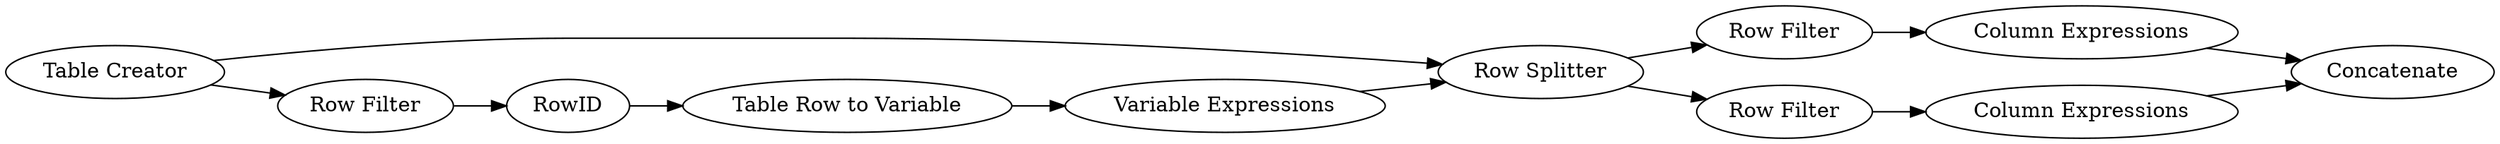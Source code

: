 digraph {
	6 -> 8
	12 -> 13
	8 -> 10
	1 -> 12
	9 -> 11
	13 -> 14
	14 -> 15
	1 -> 6
	6 -> 7
	10 -> 11
	15 -> 6
	7 -> 9
	13 [label=RowID]
	1 [label="Table Creator"]
	7 [label="Row Filter"]
	9 [label="Column Expressions"]
	11 [label=Concatenate]
	10 [label="Column Expressions"]
	8 [label="Row Filter"]
	6 [label="Row Splitter"]
	15 [label="Variable Expressions"]
	14 [label="Table Row to Variable"]
	12 [label="Row Filter"]
	rankdir=LR
}
